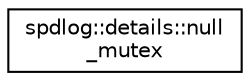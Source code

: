 digraph "Graphical Class Hierarchy"
{
  edge [fontname="Helvetica",fontsize="10",labelfontname="Helvetica",labelfontsize="10"];
  node [fontname="Helvetica",fontsize="10",shape=record];
  rankdir="LR";
  Node1 [label="spdlog::details::null\l_mutex",height=0.2,width=0.4,color="black", fillcolor="white", style="filled",URL="$structspdlog_1_1details_1_1null__mutex.html"];
}
